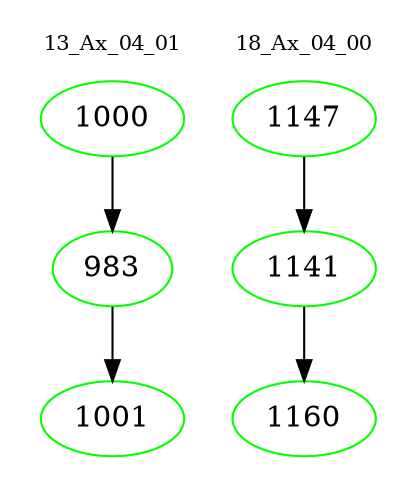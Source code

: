 digraph{
subgraph cluster_0 {
color = white
label = "13_Ax_04_01";
fontsize=10;
T0_1000 [label="1000", color="green"]
T0_1000 -> T0_983 [color="black"]
T0_983 [label="983", color="green"]
T0_983 -> T0_1001 [color="black"]
T0_1001 [label="1001", color="green"]
}
subgraph cluster_1 {
color = white
label = "18_Ax_04_00";
fontsize=10;
T1_1147 [label="1147", color="green"]
T1_1147 -> T1_1141 [color="black"]
T1_1141 [label="1141", color="green"]
T1_1141 -> T1_1160 [color="black"]
T1_1160 [label="1160", color="green"]
}
}
